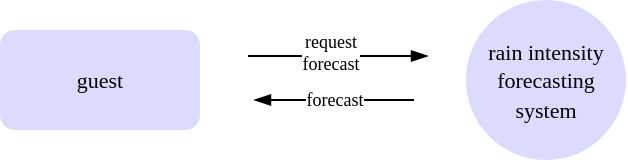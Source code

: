 <mxfile version="22.1.2" type="device">
  <diagram id="yPxyJZ8AM_hMuL3Unpa9" name="context">
    <mxGraphModel dx="1098" dy="753" grid="1" gridSize="10" guides="1" tooltips="1" connect="1" arrows="1" fold="1" page="1" pageScale="1" pageWidth="1100" pageHeight="850" math="0" shadow="0">
      <root>
        <mxCell id="0" />
        <mxCell id="1" parent="0" />
        <mxCell id="g7wwVclupHJGgVZiyPSR-1" value="&lt;font style=&quot;font-size: 11px;&quot; data-font-src=&quot;https://fonts.googleapis.com/css?family=Volkorn&quot;&gt;rain intensity forecasting system&lt;/font&gt;" style="shape=ellipse;html=1;dashed=0;whiteSpace=wrap;perimeter=ellipsePerimeter;rotation=0;fillColor=#CCCCFF;strokeColor=none;opacity=70;fontFamily=Volkorn;fontSource=https%3A%2F%2Ffonts.googleapis.com%2Fcss%3Ffamily%3DVolkorn;" vertex="1" parent="1">
          <mxGeometry x="595" y="348" width="80" height="80" as="geometry" />
        </mxCell>
        <UserObject label="&lt;span style=&quot;font-size: 11px;&quot;&gt;guest&lt;/span&gt;" tooltip="External Actor" id="g7wwVclupHJGgVZiyPSR-3">
          <mxCell style="html=1;dashed=0;whiteSpace=wrap;fillColor=#CCCCFF;strokeColor=none;rounded=1;opacity=70;fontFamily=Volkorn;fontSource=https%3A%2F%2Ffonts.googleapis.com%2Fcss%3Ffamily%3DVolkorn;" vertex="1" parent="1">
            <mxGeometry x="362" y="363" width="100" height="50" as="geometry" />
          </mxCell>
        </UserObject>
        <mxCell id="g7wwVclupHJGgVZiyPSR-5" value="" style="endArrow=blockThin;html=1;rounded=0;fontFamily=EB Garamond;endFill=1;" edge="1" parent="1">
          <mxGeometry width="50" height="50" relative="1" as="geometry">
            <mxPoint x="486" y="376" as="sourcePoint" />
            <mxPoint x="576" y="376" as="targetPoint" />
          </mxGeometry>
        </mxCell>
        <mxCell id="g7wwVclupHJGgVZiyPSR-7" value="request &lt;br style=&quot;font-size: 9px;&quot;&gt;forecast" style="edgeLabel;html=1;align=center;verticalAlign=middle;resizable=0;points=[];fontFamily=EB Garamond;fontSize=9;" vertex="1" connectable="0" parent="g7wwVclupHJGgVZiyPSR-5">
          <mxGeometry x="-0.089" y="2" relative="1" as="geometry">
            <mxPoint as="offset" />
          </mxGeometry>
        </mxCell>
        <mxCell id="g7wwVclupHJGgVZiyPSR-6" value="" style="endArrow=none;html=1;rounded=0;fontFamily=EB Garamond;endFill=0;startArrow=blockThin;startFill=1;labelPosition=center;verticalLabelPosition=middle;align=center;verticalAlign=middle;" edge="1" parent="1">
          <mxGeometry width="50" height="50" relative="1" as="geometry">
            <mxPoint x="489" y="398" as="sourcePoint" />
            <mxPoint x="569" y="398" as="targetPoint" />
          </mxGeometry>
        </mxCell>
        <mxCell id="g7wwVclupHJGgVZiyPSR-8" value="forecast" style="edgeLabel;html=1;align=center;verticalAlign=middle;resizable=0;points=[];fontFamily=EB Garamond;fontSize=9;" vertex="1" connectable="0" parent="g7wwVclupHJGgVZiyPSR-6">
          <mxGeometry relative="1" as="geometry">
            <mxPoint as="offset" />
          </mxGeometry>
        </mxCell>
      </root>
    </mxGraphModel>
  </diagram>
</mxfile>
